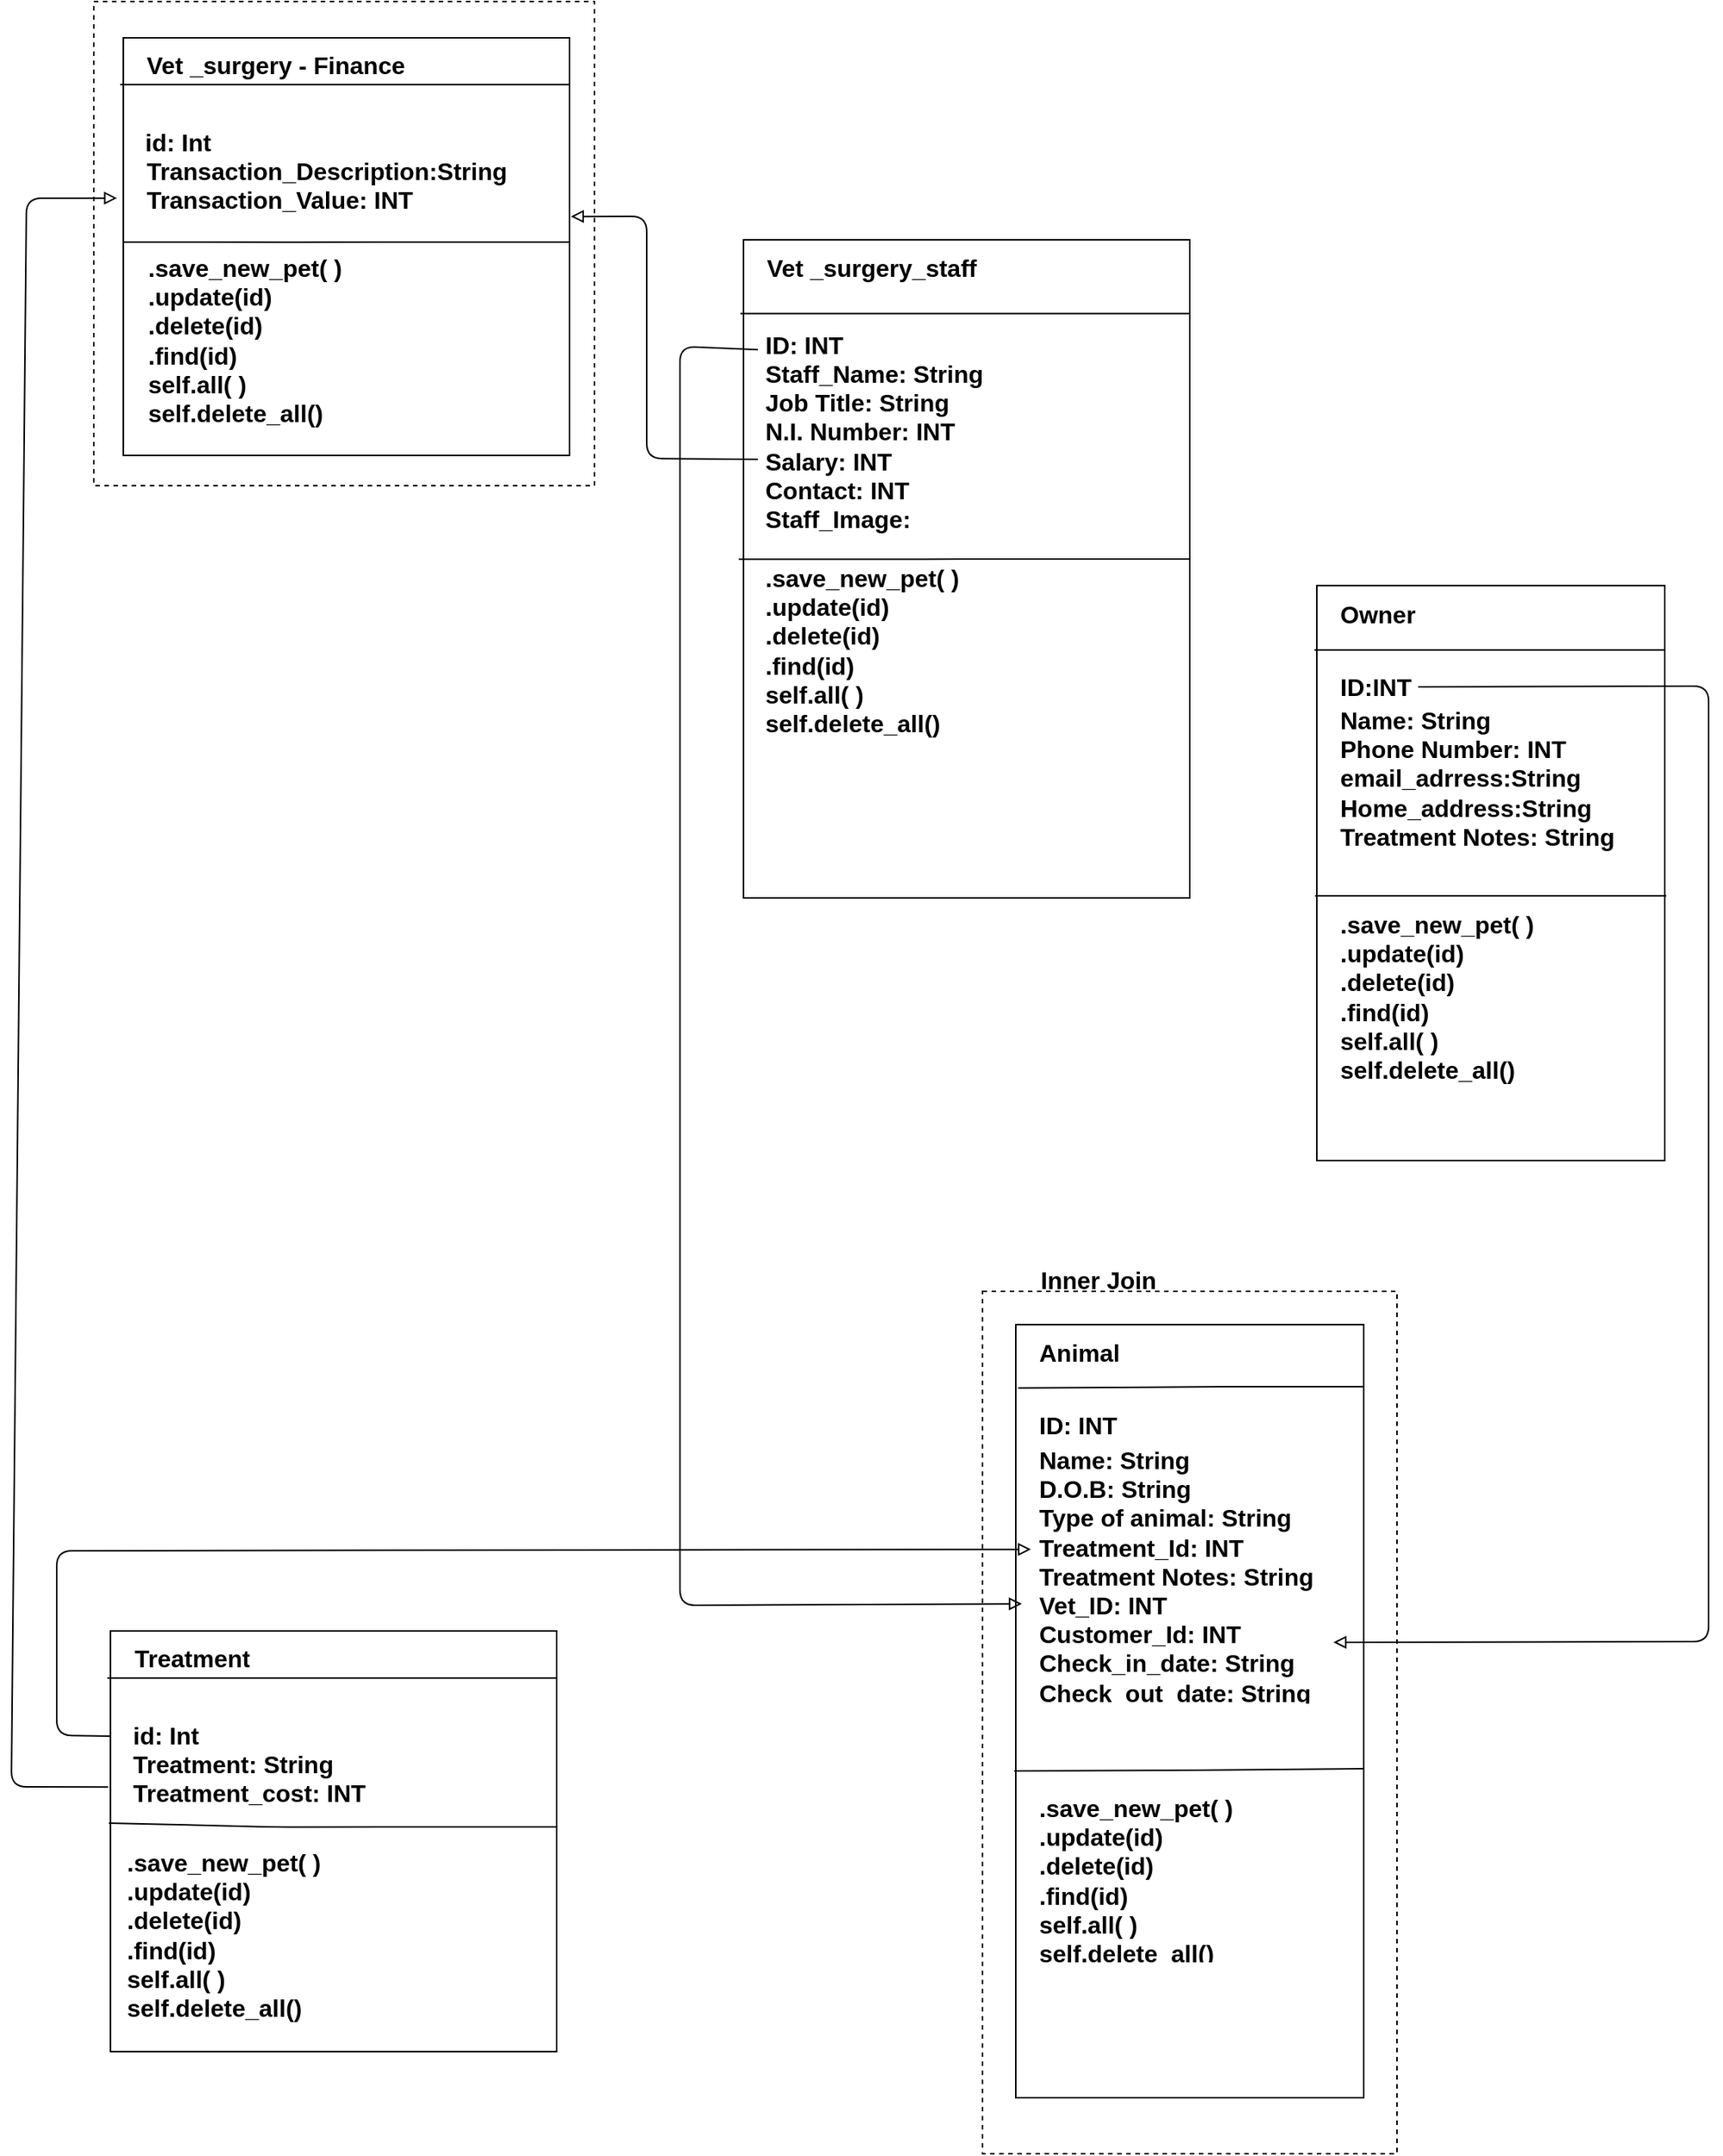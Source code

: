 <mxfile version="10.6.5" type="github"><diagram id="XCgUu8U2IO9fywOfpuGp" name="Page-1"><mxGraphModel dx="1263" dy="940" grid="1" gridSize="10" guides="1" tooltips="1" connect="1" arrows="1" fold="1" page="1" pageScale="2" pageWidth="827" pageHeight="1169" math="0" shadow="0"><root><mxCell id="0"/><mxCell id="1" parent="0"/><mxCell id="_DHkSWLqKMgMGic8Y6Iu-29" value="" style="rounded=0;whiteSpace=wrap;html=1;fillColor=none;dashed=1;" vertex="1" parent="1"><mxGeometry x="907.5" y="1272.5" width="274" height="570" as="geometry"/></mxCell><mxCell id="_DHkSWLqKMgMGic8Y6Iu-2" value="" style="rounded=0;whiteSpace=wrap;html=1;fontSize=22;" vertex="1" parent="1"><mxGeometry x="929.5" y="1294.5" width="230" height="511" as="geometry"/></mxCell><mxCell id="_DHkSWLqKMgMGic8Y6Iu-3" value="&lt;b&gt;&lt;font style=&quot;font-size: 16px&quot;&gt;Animal&lt;/font&gt;&lt;/b&gt;" style="text;html=1;strokeColor=none;fillColor=none;spacing=5;spacingTop=-20;whiteSpace=wrap;overflow=hidden;rounded=0;fontSize=12;" vertex="1" parent="1"><mxGeometry x="939.5" y="1314.071" width="190" height="10" as="geometry"/></mxCell><mxCell id="_DHkSWLqKMgMGic8Y6Iu-4" value="&lt;font size=&quot;3&quot;&gt;&lt;b&gt;ID: INT&lt;br&gt;&lt;/b&gt;&lt;/font&gt;" style="text;html=1;strokeColor=none;fillColor=none;spacing=5;spacingTop=-20;whiteSpace=wrap;overflow=hidden;rounded=0;fontSize=12;" vertex="1" parent="1"><mxGeometry x="939.5" y="1362.071" width="190" height="10" as="geometry"/></mxCell><mxCell id="_DHkSWLqKMgMGic8Y6Iu-5" value="&lt;font size=&quot;3&quot;&gt;&lt;b&gt;Name: String&lt;br&gt;D.O.B: String&amp;nbsp;&lt;br&gt;Type of animal: String&lt;br&gt;Treatment_Id: INT&amp;nbsp;&lt;br&gt;Treatment Notes: String&lt;br&gt;Vet_ID: INT&lt;br&gt;Customer_Id: INT&lt;br&gt;Check_in_date: String&lt;br&gt;Check_out_date: String&lt;br&gt;&lt;br&gt;&lt;/b&gt;&lt;/font&gt;" style="text;html=1;strokeColor=none;fillColor=none;spacing=5;spacingTop=-20;whiteSpace=wrap;overflow=hidden;rounded=0;fontSize=12;" vertex="1" parent="1"><mxGeometry x="939.5" y="1384.5" width="200" height="160" as="geometry"/></mxCell><mxCell id="_DHkSWLqKMgMGic8Y6Iu-7" value="&lt;font size=&quot;3&quot;&gt;&lt;b&gt;.save_new_pet( )&amp;nbsp;&lt;br&gt;.update(id)&lt;br&gt;.delete(id)&amp;nbsp;&lt;br&gt;&lt;/b&gt;&lt;/font&gt;&lt;b&gt;&lt;font style=&quot;font-size: 16px&quot;&gt;.find(id)&amp;nbsp;&lt;/font&gt;&lt;/b&gt;&lt;font size=&quot;3&quot;&gt;&lt;b&gt;&lt;br&gt;self.all( )&lt;br&gt;self.delete_all()&lt;br&gt;&lt;br&gt;&lt;br&gt;&lt;/b&gt;&lt;/font&gt;" style="text;html=1;strokeColor=none;fillColor=none;spacing=5;spacingTop=-20;whiteSpace=wrap;overflow=hidden;rounded=0;fontSize=12;" vertex="1" parent="1"><mxGeometry x="939.5" y="1614.5" width="200" height="101" as="geometry"/></mxCell><mxCell id="_DHkSWLqKMgMGic8Y6Iu-10" value="" style="endArrow=none;html=1;fontSize=12;exitX=0.007;exitY=0.082;exitDx=0;exitDy=0;exitPerimeter=0;" edge="1" parent="1" source="_DHkSWLqKMgMGic8Y6Iu-2"><mxGeometry width="50" height="50" relative="1" as="geometry"><mxPoint x="929.5" y="1744.071" as="sourcePoint"/><mxPoint x="1159.5" y="1335.5" as="targetPoint"/><Array as="points"><mxPoint x="1078.5" y="1335.5"/></Array></mxGeometry></mxCell><mxCell id="_DHkSWLqKMgMGic8Y6Iu-11" value="" style="rounded=0;whiteSpace=wrap;html=1;fontSize=22;" vertex="1" parent="1"><mxGeometry x="749.5" y="577.5" width="295" height="435" as="geometry"/></mxCell><mxCell id="_DHkSWLqKMgMGic8Y6Iu-12" value="&lt;b&gt;&lt;font style=&quot;font-size: 16px&quot;&gt;Vet _surgery_staff&lt;/font&gt;&lt;/b&gt;" style="text;html=1;strokeColor=none;fillColor=none;spacing=5;spacingTop=-20;whiteSpace=wrap;overflow=hidden;rounded=0;fontSize=12;" vertex="1" parent="1"><mxGeometry x="760" y="596.571" width="190" height="10" as="geometry"/></mxCell><mxCell id="_DHkSWLqKMgMGic8Y6Iu-13" value="&lt;font size=&quot;3&quot;&gt;&lt;b&gt;ID: INT&amp;nbsp;&lt;br&gt;&lt;/b&gt;&lt;/font&gt;" style="text;html=1;strokeColor=none;fillColor=none;spacing=5;spacingTop=-20;whiteSpace=wrap;overflow=hidden;rounded=0;fontSize=12;" vertex="1" parent="1"><mxGeometry x="759" y="647.571" width="190" height="10" as="geometry"/></mxCell><mxCell id="_DHkSWLqKMgMGic8Y6Iu-14" value="&lt;font size=&quot;3&quot;&gt;&lt;b&gt;Staff_Name: String&lt;br&gt;Job&amp;nbsp;Title: String&amp;nbsp;&lt;br&gt;N.I. Number: INT&lt;br&gt;Salary: INT&amp;nbsp;&lt;br&gt;Contact: INT&lt;br&gt;Staff_Image:&amp;nbsp;&lt;br&gt;&lt;/b&gt;&lt;/font&gt;" style="text;html=1;strokeColor=none;fillColor=none;spacing=5;spacingTop=-20;whiteSpace=wrap;overflow=hidden;rounded=0;fontSize=12;" vertex="1" parent="1"><mxGeometry x="759" y="666.571" width="200" height="112" as="geometry"/></mxCell><mxCell id="_DHkSWLqKMgMGic8Y6Iu-15" value="&lt;font size=&quot;3&quot;&gt;&lt;b&gt;.save_new_pet( )&amp;nbsp;&lt;br&gt;.update(id)&lt;br&gt;.delete(id)&amp;nbsp;&lt;br&gt;&lt;/b&gt;&lt;/font&gt;&lt;b&gt;&lt;font style=&quot;font-size: 16px&quot;&gt;.find(id)&amp;nbsp;&lt;/font&gt;&lt;/b&gt;&lt;font size=&quot;3&quot;&gt;&lt;b&gt;&lt;br&gt;self.all( )&lt;br&gt;self.delete_all()&lt;br&gt;&lt;br&gt;&lt;/b&gt;&lt;/font&gt;" style="text;html=1;strokeColor=none;fillColor=none;spacing=5;spacingTop=-20;whiteSpace=wrap;overflow=hidden;rounded=0;fontSize=12;" vertex="1" parent="1"><mxGeometry x="759" y="801.5" width="284" height="155" as="geometry"/></mxCell><mxCell id="_DHkSWLqKMgMGic8Y6Iu-16" value="" style="endArrow=none;html=1;fontSize=12;exitX=-0.014;exitY=0.555;exitDx=0;exitDy=0;exitPerimeter=0;" edge="1" parent="1"><mxGeometry width="50" height="50" relative="1" as="geometry"><mxPoint x="746.357" y="788.571" as="sourcePoint"/><mxPoint x="1044.5" y="788.5" as="targetPoint"/><Array as="points"><mxPoint x="859" y="788.571"/></Array></mxGeometry></mxCell><mxCell id="_DHkSWLqKMgMGic8Y6Iu-17" value="" style="endArrow=none;html=1;fontSize=12;exitX=-0.007;exitY=0.112;exitDx=0;exitDy=0;exitPerimeter=0;entryX=0.999;entryY=0.112;entryDx=0;entryDy=0;entryPerimeter=0;" edge="1" parent="1" source="_DHkSWLqKMgMGic8Y6Iu-11" target="_DHkSWLqKMgMGic8Y6Iu-11"><mxGeometry width="50" height="50" relative="1" as="geometry"><mxPoint x="749" y="1026.571" as="sourcePoint"/><mxPoint x="799" y="976.571" as="targetPoint"/></mxGeometry></mxCell><mxCell id="_DHkSWLqKMgMGic8Y6Iu-19" value="" style="rounded=0;whiteSpace=wrap;html=1;fontSize=22;" vertex="1" parent="1"><mxGeometry x="1128.5" y="806.071" width="230" height="380" as="geometry"/></mxCell><mxCell id="_DHkSWLqKMgMGic8Y6Iu-20" value="&lt;b&gt;&lt;font style=&quot;font-size: 16px&quot;&gt;Owner&amp;nbsp;&lt;/font&gt;&lt;/b&gt;" style="text;html=1;strokeColor=none;fillColor=none;spacing=5;spacingTop=-20;whiteSpace=wrap;overflow=hidden;rounded=0;fontSize=12;" vertex="1" parent="1"><mxGeometry x="1138.5" y="826.071" width="190" height="10" as="geometry"/></mxCell><mxCell id="_DHkSWLqKMgMGic8Y6Iu-21" value="&lt;font size=&quot;3&quot;&gt;&lt;b&gt;ID:INT&lt;br&gt;&lt;/b&gt;&lt;/font&gt;" style="text;html=1;strokeColor=none;fillColor=none;spacing=5;spacingTop=-20;whiteSpace=wrap;overflow=hidden;rounded=0;fontSize=12;" vertex="1" parent="1"><mxGeometry x="1138.5" y="874.071" width="190" height="10" as="geometry"/></mxCell><mxCell id="_DHkSWLqKMgMGic8Y6Iu-22" value="&lt;font size=&quot;3&quot;&gt;&lt;b&gt;Name: String&lt;br&gt;Phone Number: INT&lt;br&gt;email_adrress:String&lt;br&gt;Home_address:String&lt;br&gt;Treatment Notes: String&lt;br&gt;&lt;br&gt;&lt;br&gt;&lt;/b&gt;&lt;/font&gt;" style="text;html=1;strokeColor=none;fillColor=none;spacing=5;spacingTop=-20;whiteSpace=wrap;overflow=hidden;rounded=0;fontSize=12;" vertex="1" parent="1"><mxGeometry x="1138.5" y="896.071" width="200" height="130" as="geometry"/></mxCell><mxCell id="_DHkSWLqKMgMGic8Y6Iu-23" value="&lt;font size=&quot;3&quot;&gt;&lt;b&gt;.save_new_pet( )&amp;nbsp;&lt;br&gt;.update(id)&lt;br&gt;.delete(id)&amp;nbsp;&lt;br&gt;&lt;/b&gt;&lt;/font&gt;&lt;b&gt;&lt;font style=&quot;font-size: 16px&quot;&gt;.find(id)&amp;nbsp;&lt;/font&gt;&lt;/b&gt;&lt;font size=&quot;3&quot;&gt;&lt;b&gt;&lt;br&gt;self.all( )&lt;br&gt;self.delete_all()&lt;br&gt;&lt;br&gt;&lt;br&gt;&lt;/b&gt;&lt;/font&gt;" style="text;html=1;strokeColor=none;fillColor=none;spacing=5;spacingTop=-20;whiteSpace=wrap;overflow=hidden;rounded=0;fontSize=12;" vertex="1" parent="1"><mxGeometry x="1138.5" y="1031.071" width="200" height="112" as="geometry"/></mxCell><mxCell id="_DHkSWLqKMgMGic8Y6Iu-24" value="" style="endArrow=none;html=1;fontSize=12;exitX=-0.007;exitY=0.616;exitDx=0;exitDy=0;exitPerimeter=0;" edge="1" parent="1"><mxGeometry width="50" height="50" relative="1" as="geometry"><mxPoint x="1127.357" y="1011.071" as="sourcePoint"/><mxPoint x="1359.5" y="1011.071" as="targetPoint"/><Array as="points"><mxPoint x="1238.5" y="1011.071"/></Array></mxGeometry></mxCell><mxCell id="_DHkSWLqKMgMGic8Y6Iu-25" value="" style="endArrow=none;html=1;fontSize=12;exitX=-0.007;exitY=0.112;exitDx=0;exitDy=0;exitPerimeter=0;entryX=0.999;entryY=0.112;entryDx=0;entryDy=0;entryPerimeter=0;" edge="1" parent="1" source="_DHkSWLqKMgMGic8Y6Iu-19" target="_DHkSWLqKMgMGic8Y6Iu-19"><mxGeometry width="50" height="50" relative="1" as="geometry"><mxPoint x="1128.5" y="1256.071" as="sourcePoint"/><mxPoint x="1178.5" y="1206.071" as="targetPoint"/></mxGeometry></mxCell><mxCell id="_DHkSWLqKMgMGic8Y6Iu-28" value="&lt;b&gt;&lt;font style=&quot;font-size: 16px&quot;&gt;Inner Join&lt;/font&gt;&lt;/b&gt;" style="text;html=1;strokeColor=none;fillColor=none;spacing=5;spacingTop=-20;whiteSpace=wrap;overflow=hidden;rounded=0;fontSize=12;" vertex="1" parent="1"><mxGeometry x="941" y="1265.571" width="190" height="10" as="geometry"/></mxCell><mxCell id="_DHkSWLqKMgMGic8Y6Iu-9" value="" style="endArrow=none;html=1;fontSize=12;entryX=1.001;entryY=0.41;entryDx=0;entryDy=0;entryPerimeter=0;" edge="1" parent="1"><mxGeometry width="50" height="50" relative="1" as="geometry"><mxPoint x="928.5" y="1589.5" as="sourcePoint"/><mxPoint x="1159.5" y="1588" as="targetPoint"/><Array as="points"><mxPoint x="1039.5" y="1589.071"/></Array></mxGeometry></mxCell><mxCell id="_DHkSWLqKMgMGic8Y6Iu-30" value="" style="endArrow=block;html=1;fontSize=12;entryX=-0.03;entryY=0.591;entryDx=0;entryDy=0;exitX=0;exitY=0.25;exitDx=0;exitDy=0;entryPerimeter=0;startArrow=none;startFill=0;endFill=0;" edge="1" parent="1" source="_DHkSWLqKMgMGic8Y6Iu-13" target="_DHkSWLqKMgMGic8Y6Iu-5"><mxGeometry width="50" height="50" relative="1" as="geometry"><mxPoint x="697.5" y="1066.929" as="sourcePoint"/><mxPoint x="777.5" y="1865.5" as="targetPoint"/><Array as="points"><mxPoint x="707.5" y="648"/><mxPoint x="707.5" y="1480"/></Array></mxGeometry></mxCell><mxCell id="_DHkSWLqKMgMGic8Y6Iu-31" value="" style="endArrow=block;html=1;fontSize=12;entryX=1;entryY=0.75;entryDx=0;entryDy=0;endFill=0;" edge="1" parent="1" target="_DHkSWLqKMgMGic8Y6Iu-5"><mxGeometry width="50" height="50" relative="1" as="geometry"><mxPoint x="1195.5" y="873" as="sourcePoint"/><mxPoint x="1157.5" y="1480.5" as="targetPoint"/><Array as="points"><mxPoint x="1387.5" y="872.5"/><mxPoint x="1387.5" y="1504"/></Array></mxGeometry></mxCell><mxCell id="_DHkSWLqKMgMGic8Y6Iu-47" value="" style="rounded=0;whiteSpace=wrap;html=1;fontSize=22;" vertex="1" parent="1"><mxGeometry x="339.5" y="444" width="295" height="276" as="geometry"/></mxCell><mxCell id="_DHkSWLqKMgMGic8Y6Iu-48" value="&lt;b&gt;&lt;font&gt;&lt;font size=&quot;3&quot;&gt;Vet _surgery - Finance&lt;/font&gt;&lt;/font&gt;&lt;/b&gt;" style="text;html=1;strokeColor=none;fillColor=none;spacing=5;spacingTop=-20;whiteSpace=wrap;overflow=hidden;rounded=0;fontSize=12;" vertex="1" parent="1"><mxGeometry x="349.5" y="463" width="258" height="10" as="geometry"/></mxCell><mxCell id="_DHkSWLqKMgMGic8Y6Iu-49" value="&lt;font size=&quot;3&quot;&gt;&lt;b&gt;id: Int&lt;br&gt;Name: String&lt;br&gt;&lt;/b&gt;&lt;/font&gt;" style="text;html=1;strokeColor=none;fillColor=none;spacing=5;spacingTop=-20;whiteSpace=wrap;overflow=hidden;rounded=0;fontSize=12;" vertex="1" parent="1"><mxGeometry x="349" y="514.071" width="190" height="10" as="geometry"/></mxCell><mxCell id="_DHkSWLqKMgMGic8Y6Iu-50" value="&lt;font size=&quot;3&quot;&gt;&lt;b&gt;Transaction_Description:String&lt;br&gt;Transaction_Value: INT&lt;br&gt;&lt;/b&gt;&lt;/font&gt;" style="text;html=1;strokeColor=none;fillColor=none;spacing=5;spacingTop=-20;whiteSpace=wrap;overflow=hidden;rounded=0;fontSize=12;" vertex="1" parent="1"><mxGeometry x="349.5" y="533" width="267" height="112" as="geometry"/></mxCell><mxCell id="_DHkSWLqKMgMGic8Y6Iu-51" value="&lt;font size=&quot;3&quot;&gt;&lt;b&gt;.save_new_pet( )&amp;nbsp;&lt;br&gt;.update(id)&lt;br&gt;.delete(id)&amp;nbsp;&lt;br&gt;&lt;/b&gt;&lt;/font&gt;&lt;b&gt;&lt;font style=&quot;font-size: 16px&quot;&gt;.find(id)&amp;nbsp;&lt;/font&gt;&lt;/b&gt;&lt;font size=&quot;3&quot;&gt;&lt;b&gt;&lt;br&gt;self.all( )&lt;br&gt;self.delete_all()&lt;br&gt;&lt;br&gt;&lt;/b&gt;&lt;/font&gt;" style="text;html=1;strokeColor=none;fillColor=none;spacing=5;spacingTop=-20;whiteSpace=wrap;overflow=hidden;rounded=0;fontSize=12;" vertex="1" parent="1"><mxGeometry x="350.5" y="596.5" width="284" height="155" as="geometry"/></mxCell><mxCell id="_DHkSWLqKMgMGic8Y6Iu-52" value="" style="endArrow=none;html=1;fontSize=12;" edge="1" parent="1"><mxGeometry width="50" height="50" relative="1" as="geometry"><mxPoint x="340" y="579" as="sourcePoint"/><mxPoint x="634.5" y="579" as="targetPoint"/><Array as="points"><mxPoint x="449" y="579.071"/></Array></mxGeometry></mxCell><mxCell id="_DHkSWLqKMgMGic8Y6Iu-53" value="" style="endArrow=none;html=1;fontSize=12;exitX=-0.007;exitY=0.112;exitDx=0;exitDy=0;exitPerimeter=0;entryX=0.999;entryY=0.112;entryDx=0;entryDy=0;entryPerimeter=0;" edge="1" parent="1" source="_DHkSWLqKMgMGic8Y6Iu-47" target="_DHkSWLqKMgMGic8Y6Iu-47"><mxGeometry width="50" height="50" relative="1" as="geometry"><mxPoint x="339" y="893.071" as="sourcePoint"/><mxPoint x="389" y="843.071" as="targetPoint"/></mxGeometry></mxCell><mxCell id="_DHkSWLqKMgMGic8Y6Iu-61" value="" style="rounded=0;whiteSpace=wrap;html=1;fontSize=22;" vertex="1" parent="1"><mxGeometry x="331" y="1497" width="295" height="278" as="geometry"/></mxCell><mxCell id="_DHkSWLqKMgMGic8Y6Iu-62" value="&lt;font size=&quot;3&quot;&gt;&lt;b&gt;Treatment&lt;/b&gt;&lt;/font&gt;" style="text;html=1;strokeColor=none;fillColor=none;spacing=5;spacingTop=-20;whiteSpace=wrap;overflow=hidden;rounded=0;fontSize=12;" vertex="1" parent="1"><mxGeometry x="341.5" y="1515.571" width="190" height="10" as="geometry"/></mxCell><mxCell id="_DHkSWLqKMgMGic8Y6Iu-63" value="&lt;font size=&quot;3&quot;&gt;&lt;b&gt;id: Int&lt;br&gt;Name: String&lt;br&gt;&lt;/b&gt;&lt;/font&gt;" style="text;html=1;strokeColor=none;fillColor=none;spacing=5;spacingTop=-20;whiteSpace=wrap;overflow=hidden;rounded=0;fontSize=12;" vertex="1" parent="1"><mxGeometry x="340.5" y="1566.571" width="190" height="10" as="geometry"/></mxCell><mxCell id="_DHkSWLqKMgMGic8Y6Iu-64" value="&lt;font size=&quot;3&quot;&gt;&lt;b&gt;Treatment: String&lt;br&gt;Treatment_cost: INT&lt;br&gt;&lt;/b&gt;&lt;/font&gt;" style="text;html=1;strokeColor=none;fillColor=none;spacing=5;spacingTop=-20;whiteSpace=wrap;overflow=hidden;rounded=0;fontSize=12;" vertex="1" parent="1"><mxGeometry x="340.5" y="1585.571" width="200" height="112" as="geometry"/></mxCell><mxCell id="_DHkSWLqKMgMGic8Y6Iu-65" value="&lt;font size=&quot;3&quot;&gt;&lt;b&gt;.save_new_pet( )&amp;nbsp;&lt;br&gt;.update(id)&lt;br&gt;.delete(id)&amp;nbsp;&lt;br&gt;&lt;/b&gt;&lt;/font&gt;&lt;b&gt;&lt;font style=&quot;font-size: 16px&quot;&gt;.find(id)&amp;nbsp;&lt;/font&gt;&lt;/b&gt;&lt;font size=&quot;3&quot;&gt;&lt;b&gt;&lt;br&gt;self.all( )&lt;br&gt;self.delete_all()&lt;br&gt;&lt;br&gt;&lt;/b&gt;&lt;/font&gt;" style="text;html=1;strokeColor=none;fillColor=none;spacing=5;spacingTop=-20;whiteSpace=wrap;overflow=hidden;rounded=0;fontSize=12;" vertex="1" parent="1"><mxGeometry x="336.5" y="1650.5" width="284" height="155" as="geometry"/></mxCell><mxCell id="_DHkSWLqKMgMGic8Y6Iu-66" value="" style="endArrow=none;html=1;fontSize=12;" edge="1" parent="1"><mxGeometry width="50" height="50" relative="1" as="geometry"><mxPoint x="330" y="1624" as="sourcePoint"/><mxPoint x="626" y="1626.5" as="targetPoint"/><Array as="points"><mxPoint x="440.5" y="1626.571"/></Array></mxGeometry></mxCell><mxCell id="_DHkSWLqKMgMGic8Y6Iu-67" value="" style="endArrow=none;html=1;fontSize=12;exitX=-0.007;exitY=0.112;exitDx=0;exitDy=0;exitPerimeter=0;entryX=0.999;entryY=0.112;entryDx=0;entryDy=0;entryPerimeter=0;" edge="1" parent="1" source="_DHkSWLqKMgMGic8Y6Iu-61" target="_DHkSWLqKMgMGic8Y6Iu-61"><mxGeometry width="50" height="50" relative="1" as="geometry"><mxPoint x="330.5" y="1945.571" as="sourcePoint"/><mxPoint x="380.5" y="1895.571" as="targetPoint"/></mxGeometry></mxCell><mxCell id="_DHkSWLqKMgMGic8Y6Iu-68" value="" style="endArrow=none;html=1;fontSize=12;exitX=0;exitY=0.366;exitDx=0;exitDy=0;exitPerimeter=0;entryX=0;entryY=0.25;entryDx=0;entryDy=0;endFill=0;startArrow=block;startFill=0;" edge="1" parent="1" source="_DHkSWLqKMgMGic8Y6Iu-5" target="_DHkSWLqKMgMGic8Y6Iu-61"><mxGeometry width="50" height="50" relative="1" as="geometry"><mxPoint x="325.5" y="1910" as="sourcePoint"/><mxPoint x="325.5" y="1550" as="targetPoint"/><Array as="points"><mxPoint x="295.5" y="1444"/><mxPoint x="295.5" y="1566"/></Array></mxGeometry></mxCell><mxCell id="_DHkSWLqKMgMGic8Y6Iu-76" value="" style="endArrow=none;html=1;fontSize=12;entryX=-0.005;entryY=0.371;entryDx=0;entryDy=0;entryPerimeter=0;exitX=-0.014;exitY=0.384;exitDx=0;exitDy=0;exitPerimeter=0;startArrow=block;startFill=0;" edge="1" parent="1" source="_DHkSWLqKMgMGic8Y6Iu-47" target="_DHkSWLqKMgMGic8Y6Iu-61"><mxGeometry width="50" height="50" relative="1" as="geometry"><mxPoint x="295.5" y="1910" as="sourcePoint"/><mxPoint x="345.5" y="1860" as="targetPoint"/><Array as="points"><mxPoint x="275.5" y="550"/><mxPoint x="265.5" y="1600"/></Array></mxGeometry></mxCell><mxCell id="_DHkSWLqKMgMGic8Y6Iu-77" value="" style="endArrow=none;html=1;fontSize=12;entryX=0;entryY=0.5;entryDx=0;entryDy=0;exitX=1.003;exitY=0.428;exitDx=0;exitDy=0;exitPerimeter=0;startArrow=block;startFill=0;" edge="1" parent="1" source="_DHkSWLqKMgMGic8Y6Iu-47" target="_DHkSWLqKMgMGic8Y6Iu-14"><mxGeometry width="50" height="50" relative="1" as="geometry"><mxPoint x="355.5" y="850" as="sourcePoint"/><mxPoint x="515.5" y="970" as="targetPoint"/><Array as="points"><mxPoint x="685.5" y="562"/><mxPoint x="685.5" y="722"/></Array></mxGeometry></mxCell><mxCell id="_DHkSWLqKMgMGic8Y6Iu-79" value="" style="rounded=0;whiteSpace=wrap;html=1;fillColor=none;dashed=1;" vertex="1" parent="1"><mxGeometry x="320" y="420" width="331" height="320" as="geometry"/></mxCell></root></mxGraphModel></diagram></mxfile>